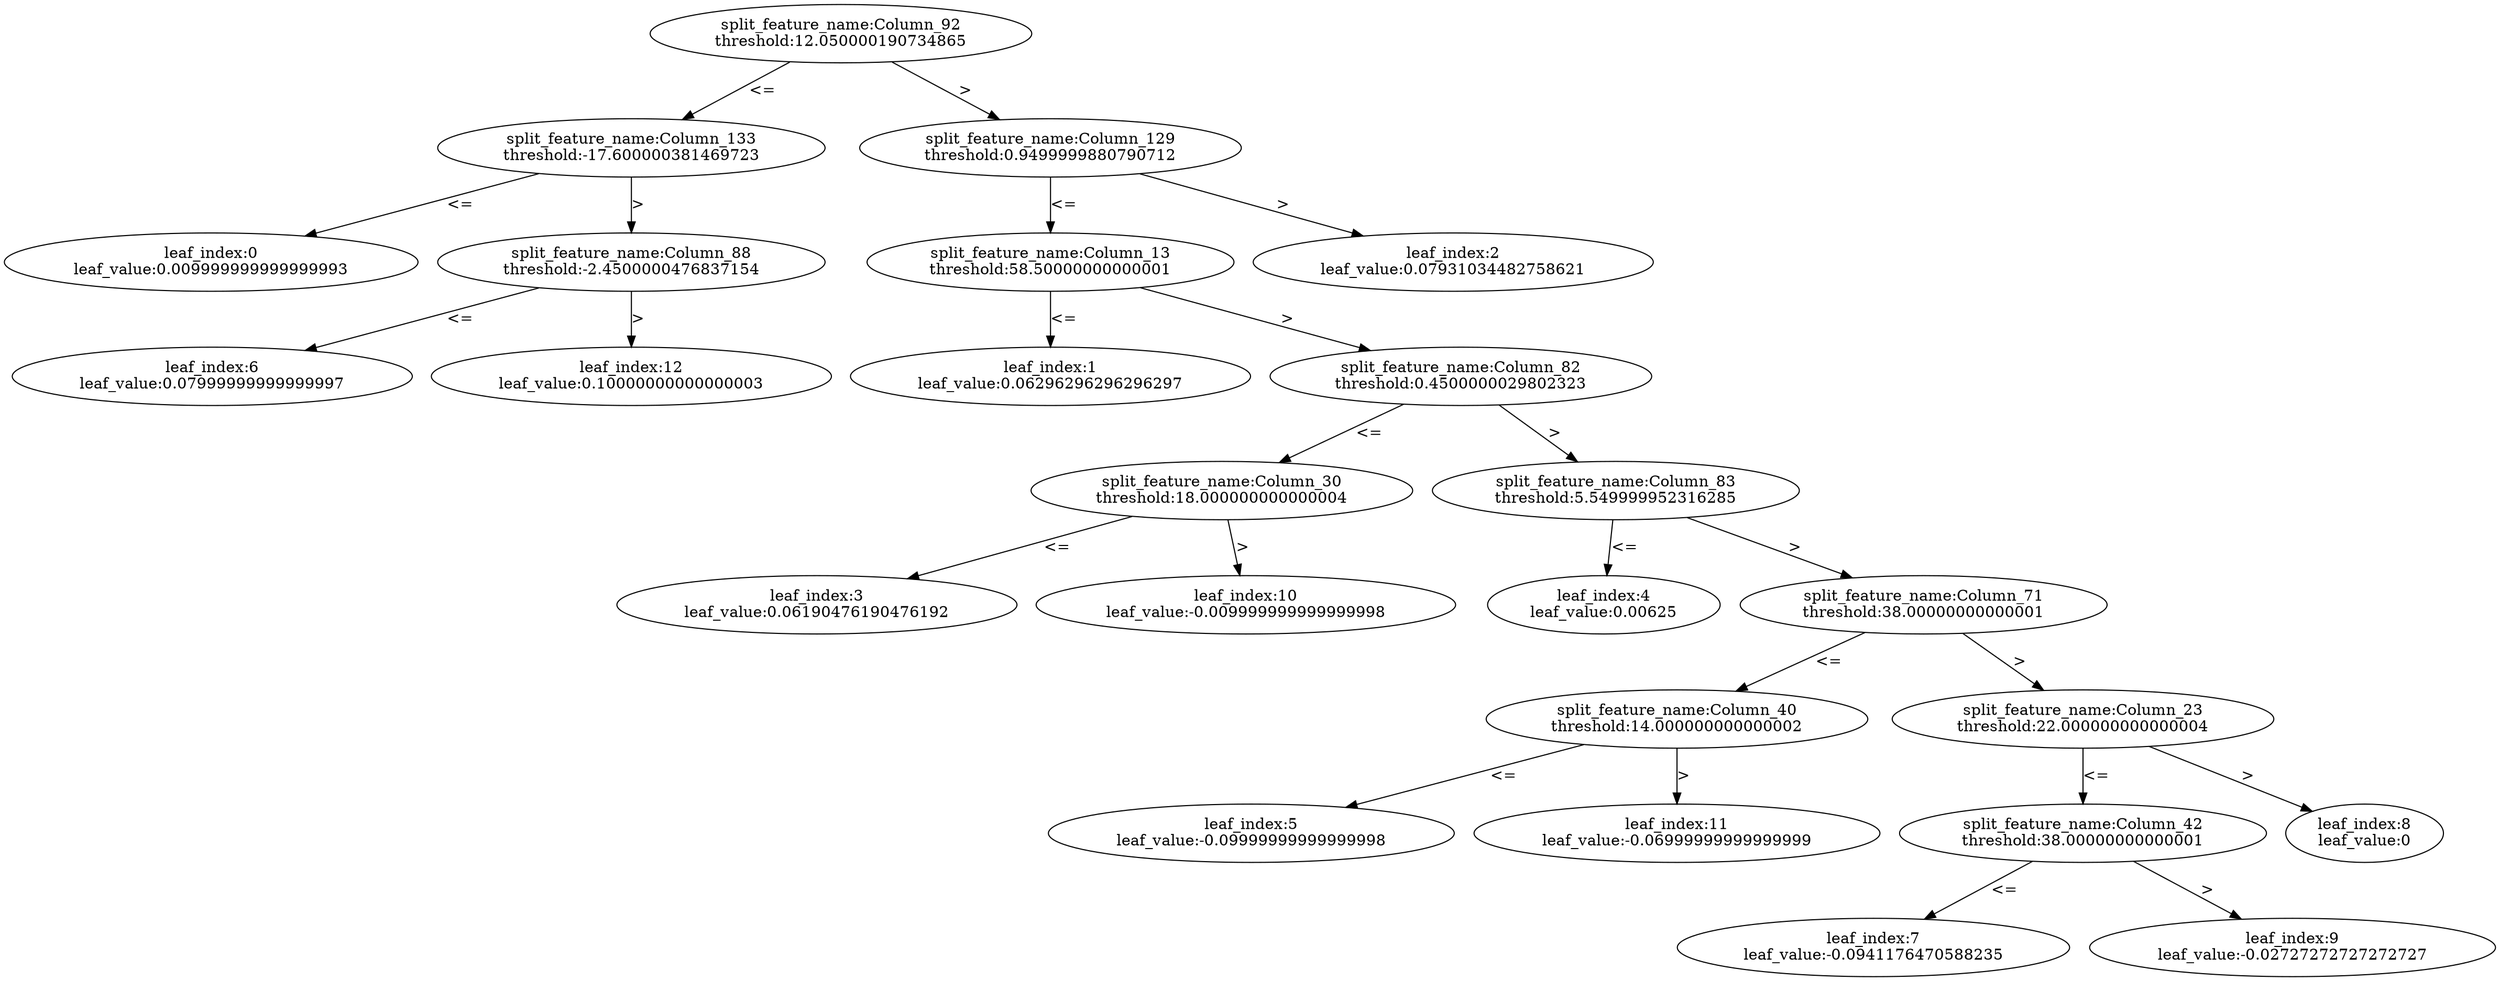 digraph {
	split0 [label="split_feature_name:Column_92
threshold:12.050000190734865"]
	split5 [label="split_feature_name:Column_133
threshold:-17.600000381469723"]
	leaf0 [label="leaf_index:0
leaf_value:0.009999999999999993"]
	split5 -> leaf0 [label="<="]
	split11 [label="split_feature_name:Column_88
threshold:-2.4500000476837154"]
	leaf6 [label="leaf_index:6
leaf_value:0.07999999999999997"]
	split11 -> leaf6 [label="<="]
	leaf12 [label="leaf_index:12
leaf_value:0.10000000000000003"]
	split11 -> leaf12 [label=">"]
	split5 -> split11 [label=">"]
	split0 -> split5 [label="<="]
	split1 [label="split_feature_name:Column_129
threshold:0.9499999880790712"]
	split2 [label="split_feature_name:Column_13
threshold:58.50000000000001"]
	leaf1 [label="leaf_index:1
leaf_value:0.06296296296296297"]
	split2 -> leaf1 [label="<="]
	split3 [label="split_feature_name:Column_82
threshold:0.4500000029802323"]
	split9 [label="split_feature_name:Column_30
threshold:18.000000000000004"]
	leaf3 [label="leaf_index:3
leaf_value:0.06190476190476192"]
	split9 -> leaf3 [label="<="]
	leaf10 [label="leaf_index:10
leaf_value:-0.009999999999999998"]
	split9 -> leaf10 [label=">"]
	split3 -> split9 [label="<="]
	split4 [label="split_feature_name:Column_83
threshold:5.549999952316285"]
	leaf4 [label="leaf_index:4
leaf_value:0.00625"]
	split4 -> leaf4 [label="<="]
	split6 [label="split_feature_name:Column_71
threshold:38.00000000000001"]
	split10 [label="split_feature_name:Column_40
threshold:14.000000000000002"]
	leaf5 [label="leaf_index:5
leaf_value:-0.09999999999999998"]
	split10 -> leaf5 [label="<="]
	leaf11 [label="leaf_index:11
leaf_value:-0.06999999999999999"]
	split10 -> leaf11 [label=">"]
	split6 -> split10 [label="<="]
	split7 [label="split_feature_name:Column_23
threshold:22.000000000000004"]
	split8 [label="split_feature_name:Column_42
threshold:38.00000000000001"]
	leaf7 [label="leaf_index:7
leaf_value:-0.0941176470588235"]
	split8 -> leaf7 [label="<="]
	leaf9 [label="leaf_index:9
leaf_value:-0.02727272727272727"]
	split8 -> leaf9 [label=">"]
	split7 -> split8 [label="<="]
	leaf8 [label="leaf_index:8
leaf_value:0"]
	split7 -> leaf8 [label=">"]
	split6 -> split7 [label=">"]
	split4 -> split6 [label=">"]
	split3 -> split4 [label=">"]
	split2 -> split3 [label=">"]
	split1 -> split2 [label="<="]
	leaf2 [label="leaf_index:2
leaf_value:0.07931034482758621"]
	split1 -> leaf2 [label=">"]
	split0 -> split1 [label=">"]
}
